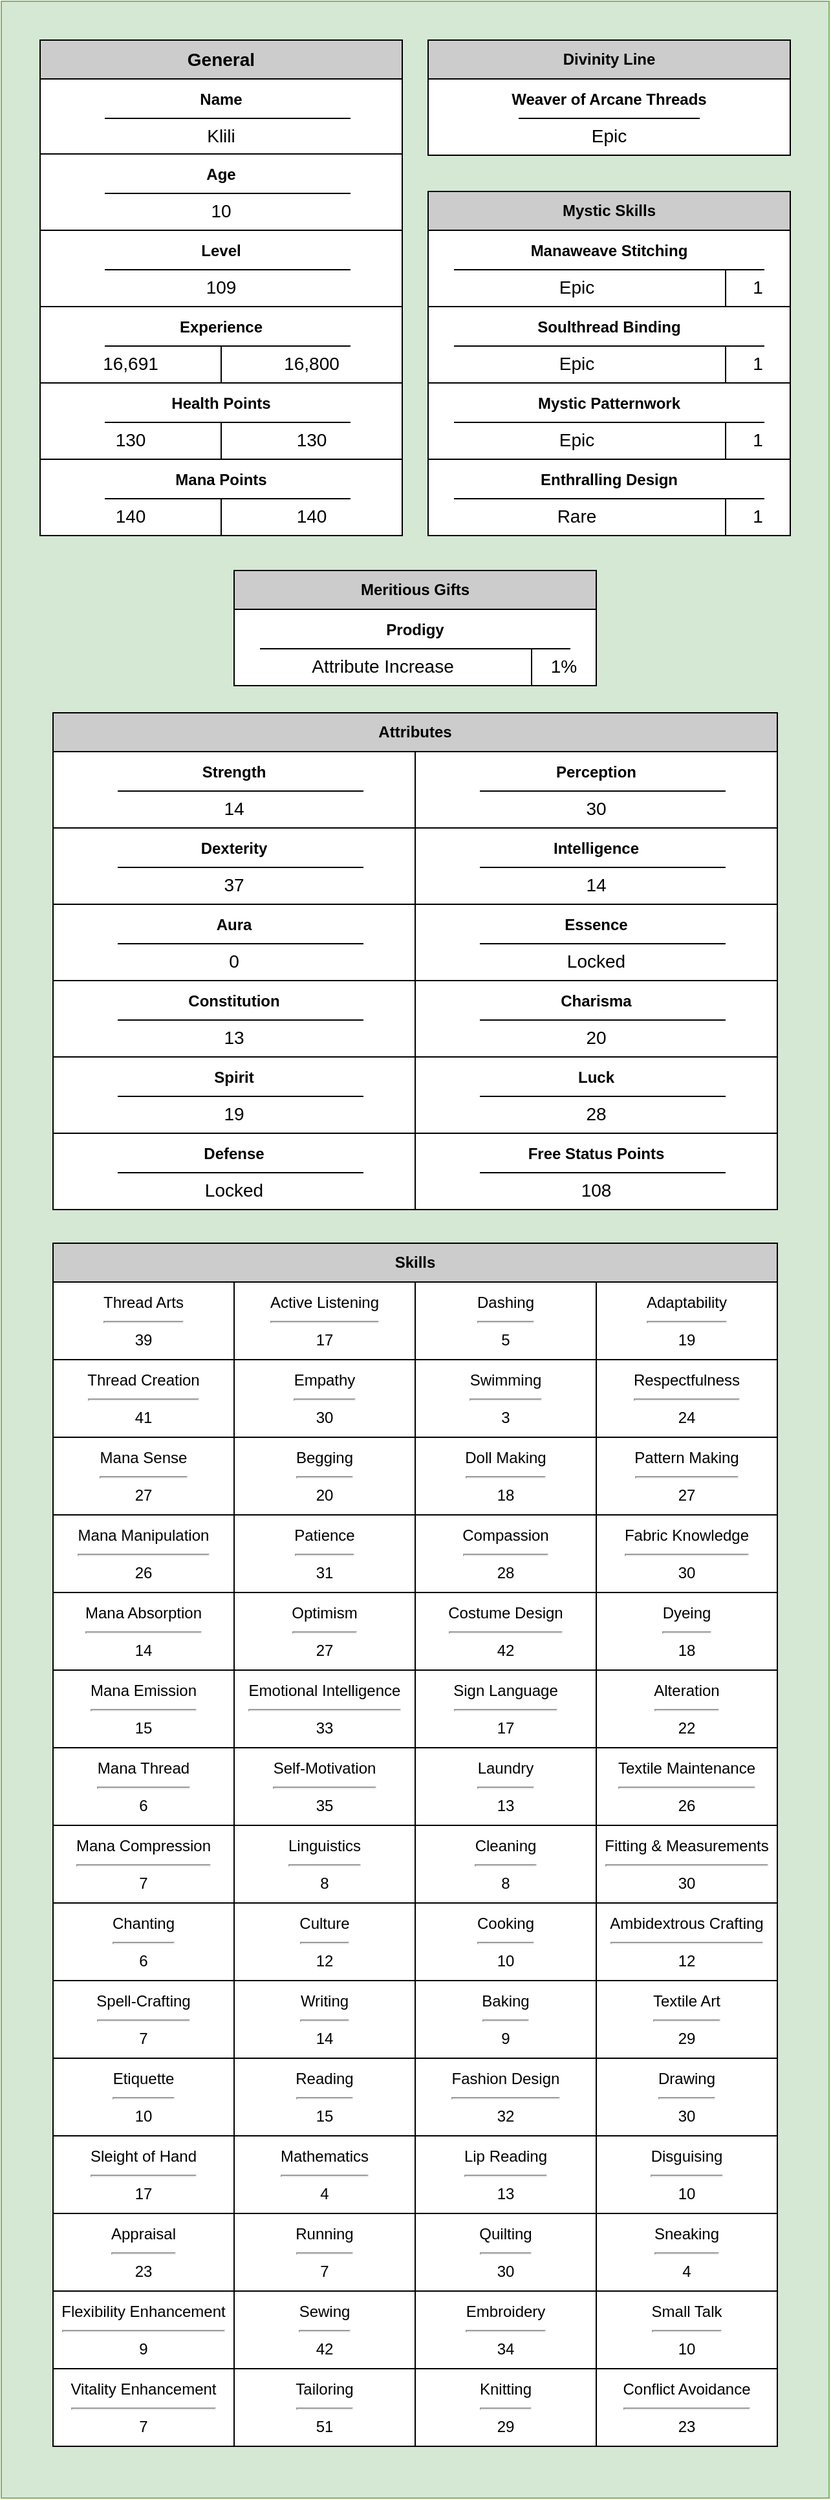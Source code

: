 <mxfile>
    <diagram id="6WhSwjAK-MglH_esXtho" name="Page-1">
        <mxGraphModel dx="808" dy="614" grid="1" gridSize="10" guides="1" tooltips="1" connect="1" arrows="1" fold="1" page="1" pageScale="1" pageWidth="850" pageHeight="1100" math="0" shadow="0">
            <root>
                <mxCell id="0"/>
                <mxCell id="1" parent="0"/>
                <mxCell id="2" value="" style="rounded=0;whiteSpace=wrap;html=1;fillColor=#FFFFFF;strokeColor=#82b366;" parent="1" vertex="1">
                    <mxGeometry x="40" y="40" width="640" height="1930" as="geometry"/>
                </mxCell>
                <mxCell id="3" value="" style="rounded=0;whiteSpace=wrap;html=1;fillColor=#d5e8d4;strokeColor=#82b366;" parent="1" vertex="1">
                    <mxGeometry x="40" y="40" width="640" height="1930" as="geometry"/>
                </mxCell>
                <mxCell id="4" value="&lt;b&gt;&lt;font style=&quot;font-size: 14px;&quot; color=&quot;#000000&quot;&gt;General&lt;/font&gt;&lt;/b&gt;" style="rounded=1;whiteSpace=wrap;html=1;fillColor=#CCCCCC;strokeColor=#000000;arcSize=0;" parent="1" vertex="1">
                    <mxGeometry x="70" y="70" width="280" height="30" as="geometry"/>
                </mxCell>
                <mxCell id="5" value="&lt;b&gt;Attributes&lt;/b&gt;" style="rounded=1;whiteSpace=wrap;html=1;fillColor=#CCCCCC;strokeColor=#000000;fontColor=#000000;arcSize=0;" parent="1" vertex="1">
                    <mxGeometry x="80" y="590" width="560" height="30" as="geometry"/>
                </mxCell>
                <mxCell id="6" value="&lt;b&gt;&lt;font color=&quot;#000000&quot;&gt;Divinity Line&lt;/font&gt;&lt;/b&gt;" style="rounded=1;whiteSpace=wrap;html=1;fillColor=#CCCCCC;strokeColor=#000000;arcSize=0;" parent="1" vertex="1">
                    <mxGeometry x="370" y="70" width="280" height="30" as="geometry"/>
                </mxCell>
                <mxCell id="7" value="&lt;font style=&quot;font-size: 14px;&quot; color=&quot;#000000&quot;&gt;Klili&lt;/font&gt;" style="shape=partialRectangle;whiteSpace=wrap;html=1;bottom=1;right=1;left=1;top=0;fillColor=#FFFFFF;routingCenterX=-0.5;shadow=0;comic=0;strokeColor=#000000;fontSize=17;" parent="1" vertex="1">
                    <mxGeometry x="70" y="129" width="280" height="30" as="geometry"/>
                </mxCell>
                <mxCell id="8" value="&lt;font size=&quot;1&quot; style=&quot;&quot; color=&quot;#000000&quot;&gt;&lt;b style=&quot;font-size: 12px;&quot;&gt;Name&lt;/b&gt;&lt;/font&gt;" style="shape=partialRectangle;whiteSpace=wrap;html=1;bottom=1;right=1;left=1;top=0;fillColor=#FFFFFF;routingCenterX=-0.5;shadow=0;comic=0;strokeColor=#000000;fontSize=17;direction=west;" parent="1" vertex="1">
                    <mxGeometry x="70" y="100" width="280" height="30" as="geometry"/>
                </mxCell>
                <mxCell id="9" value="" style="line;strokeWidth=1;html=1;shadow=0;comic=0;strokeColor=#000000;fontSize=17;fillColor=#FFFFFF;" parent="1" vertex="1">
                    <mxGeometry x="120" y="130" width="190" height="1" as="geometry"/>
                </mxCell>
                <mxCell id="10" value="&lt;font color=&quot;#000000&quot;&gt;&lt;span style=&quot;font-size: 14px;&quot;&gt;Epic&lt;/span&gt;&lt;/font&gt;" style="shape=partialRectangle;whiteSpace=wrap;html=1;bottom=1;right=1;left=1;top=0;fillColor=#FFFFFF;routingCenterX=-0.5;shadow=0;comic=0;strokeColor=#000000;fontSize=17;" parent="1" vertex="1">
                    <mxGeometry x="370" y="129" width="280" height="30" as="geometry"/>
                </mxCell>
                <mxCell id="11" value="&lt;font size=&quot;1&quot; style=&quot;&quot; color=&quot;#000000&quot;&gt;&lt;b style=&quot;font-size: 12px;&quot;&gt;Weaver of Arcane Threads&lt;/b&gt;&lt;/font&gt;" style="shape=partialRectangle;whiteSpace=wrap;html=1;bottom=1;right=1;left=1;top=0;fillColor=#FFFFFF;routingCenterX=-0.5;shadow=0;comic=0;strokeColor=#000000;fontSize=17;direction=west;" parent="1" vertex="1">
                    <mxGeometry x="370" y="100" width="280" height="30" as="geometry"/>
                </mxCell>
                <mxCell id="12" value="" style="line;strokeWidth=1;html=1;shadow=0;comic=0;strokeColor=#000000;fontSize=17;fillColor=#FFFFFF;" parent="1" vertex="1">
                    <mxGeometry x="440" y="130" width="140" height="1" as="geometry"/>
                </mxCell>
                <mxCell id="13" value="&lt;font style=&quot;font-size: 14px;&quot; color=&quot;#000000&quot;&gt;109&lt;/font&gt;" style="shape=partialRectangle;whiteSpace=wrap;html=1;bottom=1;right=1;left=1;top=0;fillColor=#FFFFFF;routingCenterX=-0.5;shadow=0;comic=0;strokeColor=#000000;fontSize=17;" parent="1" vertex="1">
                    <mxGeometry x="70" y="246" width="280" height="30" as="geometry"/>
                </mxCell>
                <mxCell id="14" value="&lt;font size=&quot;1&quot; style=&quot;&quot; color=&quot;#000000&quot;&gt;&lt;b style=&quot;font-size: 12px;&quot;&gt;Level&lt;/b&gt;&lt;/font&gt;" style="shape=partialRectangle;whiteSpace=wrap;html=1;bottom=1;right=1;left=1;top=0;fillColor=#FFFFFF;routingCenterX=-0.5;shadow=0;comic=0;strokeColor=#000000;fontSize=17;direction=west;" parent="1" vertex="1">
                    <mxGeometry x="70" y="217" width="280" height="30" as="geometry"/>
                </mxCell>
                <mxCell id="15" value="" style="line;strokeWidth=1;html=1;shadow=0;comic=0;strokeColor=#000000;fontSize=17;fillColor=#FFFFFF;" parent="1" vertex="1">
                    <mxGeometry x="120" y="247" width="190" height="1" as="geometry"/>
                </mxCell>
                <mxCell id="16" value="16,800" style="shape=partialRectangle;whiteSpace=wrap;html=1;bottom=1;right=1;left=1;top=0;fillColor=#FFFFFF;routingCenterX=-0.5;shadow=0;comic=0;strokeColor=#000000;strokeWidth=1;fontSize=14;fontColor=#000000;" parent="1" vertex="1">
                    <mxGeometry x="210" y="305" width="140" height="30" as="geometry"/>
                </mxCell>
                <mxCell id="17" value="16,691" style="shape=partialRectangle;whiteSpace=wrap;html=1;bottom=1;right=1;left=1;top=0;fillColor=#FFFFFF;routingCenterX=-0.5;shadow=0;comic=0;strokeColor=#000000;strokeWidth=1;fontSize=14;fontColor=#000000;" parent="1" vertex="1">
                    <mxGeometry x="70" y="305" width="140" height="30" as="geometry"/>
                </mxCell>
                <mxCell id="18" value="" style="line;strokeWidth=1;html=1;shadow=0;comic=0;strokeColor=#000000;fontSize=17;fillColor=#FFFFFF;" parent="1" vertex="1">
                    <mxGeometry x="120" y="306" width="190" height="1" as="geometry"/>
                </mxCell>
                <mxCell id="19" value="&lt;font size=&quot;1&quot; style=&quot;&quot; color=&quot;#000000&quot;&gt;&lt;b style=&quot;font-size: 12px;&quot;&gt;Experience&lt;/b&gt;&lt;/font&gt;" style="shape=partialRectangle;whiteSpace=wrap;html=1;bottom=1;right=1;left=1;top=0;fillColor=#FFFFFF;routingCenterX=-0.5;shadow=0;comic=0;strokeColor=#000000;fontSize=17;direction=west;" parent="1" vertex="1">
                    <mxGeometry x="70" y="276" width="280" height="30" as="geometry"/>
                </mxCell>
                <mxCell id="20" value="130" style="shape=partialRectangle;whiteSpace=wrap;html=1;bottom=1;right=1;left=1;top=0;fillColor=#FFFFFF;routingCenterX=-0.5;shadow=0;comic=0;strokeColor=#000000;strokeWidth=1;fontSize=14;fontColor=#000000;" parent="1" vertex="1">
                    <mxGeometry x="210" y="364" width="140" height="30" as="geometry"/>
                </mxCell>
                <mxCell id="21" value="130" style="shape=partialRectangle;whiteSpace=wrap;html=1;bottom=1;right=1;left=1;top=0;fillColor=#FFFFFF;routingCenterX=-0.5;shadow=0;comic=0;strokeColor=#000000;strokeWidth=1;fontSize=14;fontColor=#000000;" parent="1" vertex="1">
                    <mxGeometry x="70" y="364" width="140" height="30" as="geometry"/>
                </mxCell>
                <mxCell id="22" value="" style="line;strokeWidth=1;html=1;shadow=0;comic=0;strokeColor=#000000;fontSize=17;fillColor=#FFFFFF;" parent="1" vertex="1">
                    <mxGeometry x="120" y="365" width="190" height="1" as="geometry"/>
                </mxCell>
                <mxCell id="23" value="&lt;font size=&quot;1&quot; style=&quot;&quot; color=&quot;#000000&quot;&gt;&lt;b style=&quot;font-size: 12px;&quot;&gt;Health Points&lt;/b&gt;&lt;/font&gt;" style="shape=partialRectangle;whiteSpace=wrap;html=1;bottom=1;right=1;left=1;top=0;fillColor=#FFFFFF;routingCenterX=-0.5;shadow=0;comic=0;strokeColor=#000000;fontSize=17;direction=west;" parent="1" vertex="1">
                    <mxGeometry x="70" y="335" width="280" height="30" as="geometry"/>
                </mxCell>
                <mxCell id="24" value="140" style="shape=partialRectangle;whiteSpace=wrap;html=1;bottom=1;right=1;left=1;top=0;fillColor=#FFFFFF;routingCenterX=-0.5;shadow=0;comic=0;strokeColor=#000000;strokeWidth=1;fontSize=14;fontColor=#000000;" parent="1" vertex="1">
                    <mxGeometry x="210" y="423" width="140" height="30" as="geometry"/>
                </mxCell>
                <mxCell id="25" value="140" style="shape=partialRectangle;whiteSpace=wrap;html=1;bottom=1;right=1;left=1;top=0;fillColor=#FFFFFF;routingCenterX=-0.5;shadow=0;comic=0;strokeColor=#000000;strokeWidth=1;fontSize=14;fontColor=#000000;" parent="1" vertex="1">
                    <mxGeometry x="70" y="423" width="140" height="30" as="geometry"/>
                </mxCell>
                <mxCell id="26" value="" style="line;strokeWidth=1;html=1;shadow=0;comic=0;strokeColor=#000000;fontSize=17;fillColor=#FFFFFF;" parent="1" vertex="1">
                    <mxGeometry x="120" y="424" width="190" height="1" as="geometry"/>
                </mxCell>
                <mxCell id="27" value="&lt;font size=&quot;1&quot; style=&quot;&quot; color=&quot;#000000&quot;&gt;&lt;b style=&quot;font-size: 12px;&quot;&gt;Mana Points&lt;/b&gt;&lt;/font&gt;" style="shape=partialRectangle;whiteSpace=wrap;html=1;bottom=1;right=1;left=1;top=0;fillColor=#FFFFFF;routingCenterX=-0.5;shadow=0;comic=0;strokeColor=#000000;fontSize=17;direction=west;" parent="1" vertex="1">
                    <mxGeometry x="70" y="394" width="280" height="30" as="geometry"/>
                </mxCell>
                <mxCell id="28" value="1" style="shape=partialRectangle;whiteSpace=wrap;html=1;bottom=1;right=1;left=1;top=0;fillColor=#FFFFFF;routingCenterX=-0.5;shadow=0;comic=0;strokeColor=#000000;strokeWidth=1;fontSize=14;fontColor=#000000;" parent="1" vertex="1">
                    <mxGeometry x="600" y="246" width="50" height="30" as="geometry"/>
                </mxCell>
                <mxCell id="29" value="Epic" style="shape=partialRectangle;whiteSpace=wrap;html=1;bottom=1;right=1;left=1;top=0;fillColor=#FFFFFF;routingCenterX=-0.5;shadow=0;comic=0;strokeColor=#000000;strokeWidth=1;fontSize=14;fontColor=#000000;" parent="1" vertex="1">
                    <mxGeometry x="370" y="246" width="230" height="30" as="geometry"/>
                </mxCell>
                <mxCell id="30" value="&lt;font size=&quot;1&quot; style=&quot;&quot; color=&quot;#000000&quot;&gt;&lt;b style=&quot;font-size: 12px;&quot;&gt;Manaweave Stitching&lt;/b&gt;&lt;/font&gt;" style="shape=partialRectangle;whiteSpace=wrap;html=1;bottom=1;right=1;left=1;top=0;fillColor=#FFFFFF;routingCenterX=-0.5;shadow=0;comic=0;strokeColor=#000000;fontSize=17;direction=west;" parent="1" vertex="1">
                    <mxGeometry x="370" y="217" width="280" height="30" as="geometry"/>
                </mxCell>
                <mxCell id="31" value="" style="line;strokeWidth=1;html=1;shadow=0;comic=0;strokeColor=#000000;fontSize=17;fillColor=#FFFFFF;" parent="1" vertex="1">
                    <mxGeometry x="390" y="247" width="240" height="1" as="geometry"/>
                </mxCell>
                <mxCell id="32" value="1" style="shape=partialRectangle;whiteSpace=wrap;html=1;bottom=1;right=1;left=1;top=0;fillColor=#FFFFFF;routingCenterX=-0.5;shadow=0;comic=0;strokeColor=#000000;strokeWidth=1;fontSize=14;fontColor=#000000;" parent="1" vertex="1">
                    <mxGeometry x="600" y="305" width="50" height="30" as="geometry"/>
                </mxCell>
                <mxCell id="33" value="Epic" style="shape=partialRectangle;whiteSpace=wrap;html=1;bottom=1;right=1;left=1;top=0;fillColor=#FFFFFF;routingCenterX=-0.5;shadow=0;comic=0;strokeColor=#000000;strokeWidth=1;fontSize=14;fontColor=#000000;" parent="1" vertex="1">
                    <mxGeometry x="370" y="305" width="230" height="30" as="geometry"/>
                </mxCell>
                <mxCell id="34" value="&lt;font size=&quot;1&quot; style=&quot;&quot; color=&quot;#000000&quot;&gt;&lt;b style=&quot;font-size: 12px;&quot;&gt;Soulthread Binding&lt;/b&gt;&lt;/font&gt;" style="shape=partialRectangle;whiteSpace=wrap;html=1;bottom=1;right=1;left=1;top=0;fillColor=#FFFFFF;routingCenterX=-0.5;shadow=0;comic=0;strokeColor=#000000;fontSize=17;direction=west;" parent="1" vertex="1">
                    <mxGeometry x="370" y="276" width="280" height="30" as="geometry"/>
                </mxCell>
                <mxCell id="35" value="" style="line;strokeWidth=1;html=1;shadow=0;comic=0;strokeColor=#000000;fontSize=17;fillColor=#FFFFFF;" parent="1" vertex="1">
                    <mxGeometry x="390" y="306" width="240" height="1" as="geometry"/>
                </mxCell>
                <mxCell id="36" value="1" style="shape=partialRectangle;whiteSpace=wrap;html=1;bottom=1;right=1;left=1;top=0;fillColor=#FFFFFF;routingCenterX=-0.5;shadow=0;comic=0;strokeColor=#000000;strokeWidth=1;fontSize=14;fontColor=#000000;" parent="1" vertex="1">
                    <mxGeometry x="600" y="364" width="50" height="30" as="geometry"/>
                </mxCell>
                <mxCell id="37" value="Epic" style="shape=partialRectangle;whiteSpace=wrap;html=1;bottom=1;right=1;left=1;top=0;fillColor=#FFFFFF;routingCenterX=-0.5;shadow=0;comic=0;strokeColor=#000000;strokeWidth=1;fontSize=14;fontColor=#000000;" parent="1" vertex="1">
                    <mxGeometry x="370" y="364" width="230" height="30" as="geometry"/>
                </mxCell>
                <mxCell id="38" value="&lt;font size=&quot;1&quot; style=&quot;&quot; color=&quot;#000000&quot;&gt;&lt;b style=&quot;font-size: 12px;&quot;&gt;Mystic Patternwork&lt;/b&gt;&lt;/font&gt;" style="shape=partialRectangle;whiteSpace=wrap;html=1;bottom=1;right=1;left=1;top=0;fillColor=#FFFFFF;routingCenterX=-0.5;shadow=0;comic=0;strokeColor=#000000;fontSize=17;direction=west;" parent="1" vertex="1">
                    <mxGeometry x="370" y="335" width="280" height="30" as="geometry"/>
                </mxCell>
                <mxCell id="39" value="" style="line;strokeWidth=1;html=1;shadow=0;comic=0;strokeColor=#000000;fontSize=17;fillColor=#FFFFFF;" parent="1" vertex="1">
                    <mxGeometry x="390" y="365" width="240" height="1" as="geometry"/>
                </mxCell>
                <mxCell id="40" value="&lt;b&gt;&lt;font color=&quot;#000000&quot;&gt;Mystic Skills&lt;/font&gt;&lt;/b&gt;" style="rounded=1;whiteSpace=wrap;html=1;fillColor=#CCCCCC;strokeColor=#000000;arcSize=0;" parent="1" vertex="1">
                    <mxGeometry x="370" y="187" width="280" height="30" as="geometry"/>
                </mxCell>
                <mxCell id="41" value="&lt;font style=&quot;font-size: 14px;&quot; color=&quot;#000000&quot;&gt;14&lt;/font&gt;" style="shape=partialRectangle;whiteSpace=wrap;html=1;bottom=1;right=1;left=1;top=0;fillColor=#FFFFFF;routingCenterX=-0.5;shadow=0;comic=0;strokeColor=#000000;fontSize=17;" parent="1" vertex="1">
                    <mxGeometry x="80" y="649" width="280" height="30" as="geometry"/>
                </mxCell>
                <mxCell id="42" value="&lt;font size=&quot;1&quot; style=&quot;&quot; color=&quot;#000000&quot;&gt;&lt;b style=&quot;font-size: 12px;&quot;&gt;Strength&lt;/b&gt;&lt;/font&gt;" style="shape=partialRectangle;whiteSpace=wrap;html=1;bottom=1;right=1;left=1;top=0;fillColor=#FFFFFF;routingCenterX=-0.5;shadow=0;comic=0;strokeColor=#000000;fontSize=17;direction=west;" parent="1" vertex="1">
                    <mxGeometry x="80" y="620" width="280" height="30" as="geometry"/>
                </mxCell>
                <mxCell id="43" value="" style="line;strokeWidth=1;html=1;shadow=0;comic=0;strokeColor=#000000;fontSize=17;fillColor=#FFFFFF;" parent="1" vertex="1">
                    <mxGeometry x="130" y="650" width="190" height="1" as="geometry"/>
                </mxCell>
                <mxCell id="44" value="&lt;font color=&quot;#000000&quot;&gt;&lt;span style=&quot;font-size: 14px;&quot;&gt;37&lt;/span&gt;&lt;/font&gt;" style="shape=partialRectangle;whiteSpace=wrap;html=1;bottom=1;right=1;left=1;top=0;fillColor=#FFFFFF;routingCenterX=-0.5;shadow=0;comic=0;strokeColor=#000000;fontSize=17;" parent="1" vertex="1">
                    <mxGeometry x="80" y="708" width="280" height="30" as="geometry"/>
                </mxCell>
                <mxCell id="45" value="&lt;font size=&quot;1&quot; style=&quot;&quot; color=&quot;#000000&quot;&gt;&lt;b style=&quot;font-size: 12px;&quot;&gt;Dexterity&lt;/b&gt;&lt;/font&gt;" style="shape=partialRectangle;whiteSpace=wrap;html=1;bottom=1;right=1;left=1;top=0;fillColor=#FFFFFF;routingCenterX=-0.5;shadow=0;comic=0;strokeColor=#000000;fontSize=17;direction=west;" parent="1" vertex="1">
                    <mxGeometry x="80" y="679" width="280" height="30" as="geometry"/>
                </mxCell>
                <mxCell id="46" value="" style="line;strokeWidth=1;html=1;shadow=0;comic=0;strokeColor=#000000;fontSize=17;fillColor=#FFFFFF;" parent="1" vertex="1">
                    <mxGeometry x="130" y="709" width="190" height="1" as="geometry"/>
                </mxCell>
                <mxCell id="47" value="&lt;font style=&quot;font-size: 14px;&quot; color=&quot;#000000&quot;&gt;0&lt;/font&gt;" style="shape=partialRectangle;whiteSpace=wrap;html=1;bottom=1;right=1;left=1;top=0;fillColor=#FFFFFF;routingCenterX=-0.5;shadow=0;comic=0;strokeColor=#000000;fontSize=17;" parent="1" vertex="1">
                    <mxGeometry x="80" y="767" width="280" height="30" as="geometry"/>
                </mxCell>
                <mxCell id="48" value="&lt;font size=&quot;1&quot; style=&quot;&quot; color=&quot;#000000&quot;&gt;&lt;b style=&quot;font-size: 12px;&quot;&gt;Aura&lt;/b&gt;&lt;/font&gt;" style="shape=partialRectangle;whiteSpace=wrap;html=1;bottom=1;right=1;left=1;top=0;fillColor=#FFFFFF;routingCenterX=-0.5;shadow=0;comic=0;strokeColor=#000000;fontSize=17;direction=west;" parent="1" vertex="1">
                    <mxGeometry x="80" y="738" width="280" height="30" as="geometry"/>
                </mxCell>
                <mxCell id="49" value="" style="line;strokeWidth=1;html=1;shadow=0;comic=0;strokeColor=#000000;fontSize=17;fillColor=#FFFFFF;" parent="1" vertex="1">
                    <mxGeometry x="130" y="768" width="190" height="1" as="geometry"/>
                </mxCell>
                <mxCell id="50" value="&lt;font style=&quot;font-size: 14px;&quot; color=&quot;#000000&quot;&gt;30&lt;/font&gt;" style="shape=partialRectangle;whiteSpace=wrap;html=1;bottom=1;right=1;left=1;top=0;fillColor=#FFFFFF;routingCenterX=-0.5;shadow=0;comic=0;strokeColor=#000000;fontSize=17;" parent="1" vertex="1">
                    <mxGeometry x="360" y="649" width="280" height="30" as="geometry"/>
                </mxCell>
                <mxCell id="51" value="&lt;font size=&quot;1&quot; style=&quot;&quot; color=&quot;#000000&quot;&gt;&lt;b style=&quot;font-size: 12px;&quot;&gt;Perception&lt;/b&gt;&lt;/font&gt;" style="shape=partialRectangle;whiteSpace=wrap;html=1;bottom=1;right=1;left=1;top=0;fillColor=#FFFFFF;routingCenterX=-0.5;shadow=0;comic=0;strokeColor=#000000;fontSize=17;direction=west;gradientColor=none;gradientDirection=west;" parent="1" vertex="1">
                    <mxGeometry x="360" y="620" width="280" height="30" as="geometry"/>
                </mxCell>
                <mxCell id="52" value="" style="line;strokeWidth=1;html=1;shadow=0;comic=0;strokeColor=#000000;fontSize=17;fillColor=#FFFFFF;" parent="1" vertex="1">
                    <mxGeometry x="410" y="650" width="190" height="1" as="geometry"/>
                </mxCell>
                <mxCell id="53" value="&lt;font style=&quot;font-size: 14px;&quot; color=&quot;#000000&quot;&gt;14&lt;/font&gt;" style="shape=partialRectangle;whiteSpace=wrap;html=1;bottom=1;right=1;left=1;top=0;fillColor=#FFFFFF;routingCenterX=-0.5;shadow=0;comic=0;strokeColor=#000000;fontSize=17;" parent="1" vertex="1">
                    <mxGeometry x="360" y="708" width="280" height="30" as="geometry"/>
                </mxCell>
                <mxCell id="54" value="&lt;font size=&quot;1&quot; style=&quot;&quot; color=&quot;#000000&quot;&gt;&lt;b style=&quot;font-size: 12px;&quot;&gt;Intelligence&lt;/b&gt;&lt;/font&gt;" style="shape=partialRectangle;whiteSpace=wrap;html=1;bottom=1;right=1;left=1;top=0;fillColor=#FFFFFF;routingCenterX=-0.5;shadow=0;comic=0;strokeColor=#000000;fontSize=17;direction=west;" parent="1" vertex="1">
                    <mxGeometry x="360" y="679" width="280" height="30" as="geometry"/>
                </mxCell>
                <mxCell id="55" value="" style="line;strokeWidth=1;html=1;shadow=0;comic=0;strokeColor=#000000;fontSize=17;fillColor=#FFFFFF;" parent="1" vertex="1">
                    <mxGeometry x="410" y="709" width="190" height="1" as="geometry"/>
                </mxCell>
                <mxCell id="56" value="&lt;font style=&quot;font-size: 14px;&quot; color=&quot;#000000&quot;&gt;Locked&lt;/font&gt;" style="shape=partialRectangle;whiteSpace=wrap;html=1;bottom=1;right=1;left=1;top=0;fillColor=#FFFFFF;routingCenterX=-0.5;shadow=0;comic=0;strokeColor=#000000;fontSize=17;" parent="1" vertex="1">
                    <mxGeometry x="360" y="767" width="280" height="30" as="geometry"/>
                </mxCell>
                <mxCell id="57" value="&lt;font size=&quot;1&quot; style=&quot;&quot; color=&quot;#000000&quot;&gt;&lt;b style=&quot;font-size: 12px;&quot;&gt;Essence&lt;/b&gt;&lt;/font&gt;" style="shape=partialRectangle;whiteSpace=wrap;html=1;bottom=1;right=1;left=1;top=0;fillColor=#FFFFFF;routingCenterX=-0.5;shadow=0;comic=0;strokeColor=#000000;fontSize=17;direction=west;" parent="1" vertex="1">
                    <mxGeometry x="360" y="738" width="280" height="30" as="geometry"/>
                </mxCell>
                <mxCell id="58" value="" style="line;strokeWidth=1;html=1;shadow=0;comic=0;strokeColor=#000000;fontSize=17;fillColor=#FFFFFF;" parent="1" vertex="1">
                    <mxGeometry x="410" y="768" width="190" height="1" as="geometry"/>
                </mxCell>
                <mxCell id="59" value="&lt;font style=&quot;font-size: 14px;&quot; color=&quot;#000000&quot;&gt;13&lt;/font&gt;" style="shape=partialRectangle;whiteSpace=wrap;html=1;bottom=1;right=1;left=1;top=0;fillColor=#FFFFFF;routingCenterX=-0.5;shadow=0;comic=0;strokeColor=#000000;fontSize=17;" parent="1" vertex="1">
                    <mxGeometry x="80" y="826" width="280" height="30" as="geometry"/>
                </mxCell>
                <mxCell id="60" value="&lt;font size=&quot;1&quot; style=&quot;&quot; color=&quot;#000000&quot;&gt;&lt;b style=&quot;font-size: 12px;&quot;&gt;Constitution&lt;/b&gt;&lt;/font&gt;" style="shape=partialRectangle;whiteSpace=wrap;html=1;bottom=1;right=1;left=1;top=0;fillColor=#FFFFFF;routingCenterX=-0.5;shadow=0;comic=0;strokeColor=#000000;fontSize=17;direction=west;" parent="1" vertex="1">
                    <mxGeometry x="80" y="797" width="280" height="30" as="geometry"/>
                </mxCell>
                <mxCell id="61" value="" style="line;strokeWidth=1;html=1;shadow=0;comic=0;strokeColor=#000000;fontSize=17;fillColor=#FFFFFF;" parent="1" vertex="1">
                    <mxGeometry x="130" y="827" width="190" height="1" as="geometry"/>
                </mxCell>
                <mxCell id="62" value="&lt;font color=&quot;#000000&quot;&gt;&lt;span style=&quot;font-size: 14px;&quot;&gt;19&lt;/span&gt;&lt;/font&gt;" style="shape=partialRectangle;whiteSpace=wrap;html=1;bottom=1;right=1;left=1;top=0;fillColor=#FFFFFF;routingCenterX=-0.5;shadow=0;comic=0;strokeColor=#000000;fontSize=17;" parent="1" vertex="1">
                    <mxGeometry x="80" y="885" width="280" height="30" as="geometry"/>
                </mxCell>
                <mxCell id="63" value="&lt;font size=&quot;1&quot; style=&quot;&quot; color=&quot;#000000&quot;&gt;&lt;b style=&quot;font-size: 12px;&quot;&gt;Spirit&lt;/b&gt;&lt;/font&gt;" style="shape=partialRectangle;whiteSpace=wrap;html=1;bottom=1;right=1;left=1;top=0;fillColor=#FFFFFF;routingCenterX=-0.5;shadow=0;comic=0;strokeColor=#000000;fontSize=17;direction=west;" parent="1" vertex="1">
                    <mxGeometry x="80" y="856" width="280" height="30" as="geometry"/>
                </mxCell>
                <mxCell id="64" value="" style="line;strokeWidth=1;html=1;shadow=0;comic=0;strokeColor=#000000;fontSize=17;fillColor=#FFFFFF;" parent="1" vertex="1">
                    <mxGeometry x="130" y="886" width="190" height="1" as="geometry"/>
                </mxCell>
                <mxCell id="65" value="&lt;font style=&quot;font-size: 14px;&quot; color=&quot;#000000&quot;&gt;Locked&lt;/font&gt;" style="shape=partialRectangle;whiteSpace=wrap;html=1;bottom=1;right=1;left=1;top=0;fillColor=#FFFFFF;routingCenterX=-0.5;shadow=0;comic=0;strokeColor=#000000;fontSize=17;" parent="1" vertex="1">
                    <mxGeometry x="80" y="944" width="280" height="30" as="geometry"/>
                </mxCell>
                <mxCell id="66" value="&lt;font size=&quot;1&quot; style=&quot;&quot; color=&quot;#000000&quot;&gt;&lt;b style=&quot;font-size: 12px;&quot;&gt;Defense&lt;/b&gt;&lt;/font&gt;" style="shape=partialRectangle;whiteSpace=wrap;html=1;bottom=1;right=1;left=1;top=0;fillColor=#FFFFFF;routingCenterX=-0.5;shadow=0;comic=0;strokeColor=#000000;fontSize=17;direction=west;" parent="1" vertex="1">
                    <mxGeometry x="80" y="915" width="280" height="30" as="geometry"/>
                </mxCell>
                <mxCell id="67" value="" style="line;strokeWidth=1;html=1;shadow=0;comic=0;strokeColor=#000000;fontSize=17;fillColor=#FFFFFF;" parent="1" vertex="1">
                    <mxGeometry x="130" y="945" width="190" height="1" as="geometry"/>
                </mxCell>
                <mxCell id="68" value="&lt;font style=&quot;font-size: 14px;&quot; color=&quot;#000000&quot;&gt;20&lt;/font&gt;" style="shape=partialRectangle;whiteSpace=wrap;html=1;bottom=1;right=1;left=1;top=0;fillColor=#FFFFFF;routingCenterX=-0.5;shadow=0;comic=0;strokeColor=#000000;fontSize=17;" parent="1" vertex="1">
                    <mxGeometry x="360" y="826" width="280" height="30" as="geometry"/>
                </mxCell>
                <mxCell id="69" value="&lt;font size=&quot;1&quot; style=&quot;&quot; color=&quot;#000000&quot;&gt;&lt;b style=&quot;font-size: 12px;&quot;&gt;Charisma&lt;/b&gt;&lt;/font&gt;" style="shape=partialRectangle;whiteSpace=wrap;html=1;bottom=1;right=1;left=1;top=0;fillColor=#FFFFFF;routingCenterX=-0.5;shadow=0;comic=0;strokeColor=#000000;fontSize=17;direction=west;" parent="1" vertex="1">
                    <mxGeometry x="360" y="797" width="280" height="30" as="geometry"/>
                </mxCell>
                <mxCell id="70" value="" style="line;strokeWidth=1;html=1;shadow=0;comic=0;strokeColor=#000000;fontSize=17;fillColor=#FFFFFF;" parent="1" vertex="1">
                    <mxGeometry x="410" y="827" width="190" height="1" as="geometry"/>
                </mxCell>
                <mxCell id="71" value="&lt;font style=&quot;font-size: 14px;&quot; color=&quot;#000000&quot;&gt;28&lt;/font&gt;" style="shape=partialRectangle;whiteSpace=wrap;html=1;bottom=1;right=1;left=1;top=0;fillColor=#FFFFFF;routingCenterX=-0.5;shadow=0;comic=0;strokeColor=#000000;fontSize=17;" parent="1" vertex="1">
                    <mxGeometry x="360" y="885" width="280" height="30" as="geometry"/>
                </mxCell>
                <mxCell id="72" value="&lt;font size=&quot;1&quot; style=&quot;&quot; color=&quot;#000000&quot;&gt;&lt;b style=&quot;font-size: 12px;&quot;&gt;Luck&lt;/b&gt;&lt;/font&gt;" style="shape=partialRectangle;whiteSpace=wrap;html=1;bottom=1;right=1;left=1;top=0;fillColor=#FFFFFF;routingCenterX=-0.5;shadow=0;comic=0;strokeColor=#000000;fontSize=17;direction=west;" parent="1" vertex="1">
                    <mxGeometry x="360" y="856" width="280" height="30" as="geometry"/>
                </mxCell>
                <mxCell id="73" value="" style="line;strokeWidth=1;html=1;shadow=0;comic=0;strokeColor=#000000;fontSize=17;fillColor=#FFFFFF;" parent="1" vertex="1">
                    <mxGeometry x="410" y="886" width="190" height="1" as="geometry"/>
                </mxCell>
                <mxCell id="74" value="&lt;font style=&quot;font-size: 14px;&quot; color=&quot;#000000&quot;&gt;108&lt;/font&gt;" style="shape=partialRectangle;whiteSpace=wrap;html=1;bottom=1;right=1;left=1;top=0;fillColor=#FFFFFF;routingCenterX=-0.5;shadow=0;comic=0;strokeColor=#000000;fontSize=17;" parent="1" vertex="1">
                    <mxGeometry x="360" y="944" width="280" height="30" as="geometry"/>
                </mxCell>
                <mxCell id="75" value="&lt;font size=&quot;1&quot; style=&quot;&quot; color=&quot;#000000&quot;&gt;&lt;b style=&quot;font-size: 12px;&quot;&gt;Free Status Points&lt;/b&gt;&lt;/font&gt;" style="shape=partialRectangle;whiteSpace=wrap;html=1;bottom=1;right=1;left=1;top=0;fillColor=#FFFFFF;routingCenterX=-0.5;shadow=0;comic=0;strokeColor=#000000;fontSize=17;direction=west;" parent="1" vertex="1">
                    <mxGeometry x="360" y="915" width="280" height="30" as="geometry"/>
                </mxCell>
                <mxCell id="76" value="" style="line;strokeWidth=1;html=1;shadow=0;comic=0;strokeColor=#000000;fontSize=17;fillColor=#FFFFFF;" parent="1" vertex="1">
                    <mxGeometry x="410" y="945" width="190" height="1" as="geometry"/>
                </mxCell>
                <mxCell id="77" value="&lt;b&gt;Skills&lt;/b&gt;" style="rounded=1;whiteSpace=wrap;html=1;fillColor=#CCCCCC;strokeColor=#000000;fontColor=#000000;arcSize=0;" parent="1" vertex="1">
                    <mxGeometry x="80" y="1000" width="560" height="30" as="geometry"/>
                </mxCell>
                <mxCell id="165" value="&lt;font style=&quot;font-size: 14px;&quot; color=&quot;#000000&quot;&gt;10&lt;/font&gt;" style="shape=partialRectangle;whiteSpace=wrap;html=1;bottom=1;right=1;left=1;top=0;fillColor=#FFFFFF;routingCenterX=-0.5;shadow=0;comic=0;strokeColor=#000000;fontSize=17;" parent="1" vertex="1">
                    <mxGeometry x="70" y="187" width="280" height="30" as="geometry"/>
                </mxCell>
                <mxCell id="166" value="&lt;font size=&quot;1&quot; style=&quot;&quot; color=&quot;#000000&quot;&gt;&lt;b style=&quot;font-size: 12px;&quot;&gt;Age&lt;/b&gt;&lt;/font&gt;" style="shape=partialRectangle;whiteSpace=wrap;html=1;bottom=1;right=1;left=1;top=0;fillColor=#FFFFFF;routingCenterX=-0.5;shadow=0;comic=0;strokeColor=#000000;fontSize=17;direction=west;" parent="1" vertex="1">
                    <mxGeometry x="70" y="158" width="280" height="30" as="geometry"/>
                </mxCell>
                <mxCell id="167" value="" style="line;strokeWidth=1;html=1;shadow=0;comic=0;strokeColor=#000000;fontSize=17;fillColor=#FFFFFF;" parent="1" vertex="1">
                    <mxGeometry x="120" y="188" width="190" height="1" as="geometry"/>
                </mxCell>
                <mxCell id="168" value="1%" style="shape=partialRectangle;whiteSpace=wrap;html=1;bottom=1;right=1;left=1;top=0;fillColor=#FFFFFF;routingCenterX=-0.5;shadow=0;comic=0;strokeColor=#000000;strokeWidth=1;fontSize=14;fontColor=#000000;" parent="1" vertex="1">
                    <mxGeometry x="450" y="539" width="50" height="30" as="geometry"/>
                </mxCell>
                <mxCell id="169" value="Attribute Increase" style="shape=partialRectangle;whiteSpace=wrap;html=1;bottom=1;right=1;left=1;top=0;fillColor=#FFFFFF;routingCenterX=-0.5;shadow=0;comic=0;strokeColor=#000000;strokeWidth=1;fontSize=14;fontColor=#000000;" parent="1" vertex="1">
                    <mxGeometry x="220" y="539" width="230" height="30" as="geometry"/>
                </mxCell>
                <mxCell id="170" value="&lt;font size=&quot;1&quot; style=&quot;&quot; color=&quot;#000000&quot;&gt;&lt;b style=&quot;font-size: 12px;&quot;&gt;Prodigy&lt;/b&gt;&lt;/font&gt;" style="shape=partialRectangle;whiteSpace=wrap;html=1;bottom=1;right=1;left=1;top=0;fillColor=#FFFFFF;routingCenterX=-0.5;shadow=0;comic=0;strokeColor=#000000;fontSize=17;direction=west;" parent="1" vertex="1">
                    <mxGeometry x="220" y="510" width="280" height="30" as="geometry"/>
                </mxCell>
                <mxCell id="171" value="" style="line;strokeWidth=1;html=1;shadow=0;comic=0;strokeColor=#000000;fontSize=17;fillColor=#FFFFFF;" parent="1" vertex="1">
                    <mxGeometry x="240" y="540" width="240" height="1" as="geometry"/>
                </mxCell>
                <mxCell id="172" value="&lt;b&gt;Meritious Gifts&lt;/b&gt;" style="rounded=1;whiteSpace=wrap;html=1;fillColor=#CCCCCC;strokeColor=#000000;fontColor=#000000;arcSize=0;" parent="1" vertex="1">
                    <mxGeometry x="220" y="480" width="280" height="30" as="geometry"/>
                </mxCell>
                <mxCell id="173" value="1" style="shape=partialRectangle;whiteSpace=wrap;html=1;bottom=1;right=1;left=1;top=0;fillColor=#FFFFFF;routingCenterX=-0.5;shadow=0;comic=0;strokeColor=#000000;strokeWidth=1;fontSize=14;fontColor=#000000;" parent="1" vertex="1">
                    <mxGeometry x="600" y="423" width="50" height="30" as="geometry"/>
                </mxCell>
                <mxCell id="174" value="Rare" style="shape=partialRectangle;whiteSpace=wrap;html=1;bottom=1;right=1;left=1;top=0;fillColor=#FFFFFF;routingCenterX=-0.5;shadow=0;comic=0;strokeColor=#000000;strokeWidth=1;fontSize=14;fontColor=#000000;" parent="1" vertex="1">
                    <mxGeometry x="370" y="423" width="230" height="30" as="geometry"/>
                </mxCell>
                <mxCell id="175" value="&lt;font size=&quot;1&quot; style=&quot;&quot; color=&quot;#000000&quot;&gt;&lt;b style=&quot;font-size: 12px;&quot;&gt;Enthralling Design&lt;/b&gt;&lt;/font&gt;" style="shape=partialRectangle;whiteSpace=wrap;html=1;bottom=1;right=1;left=1;top=0;fillColor=#FFFFFF;routingCenterX=-0.5;shadow=0;comic=0;strokeColor=#000000;fontSize=17;direction=west;" parent="1" vertex="1">
                    <mxGeometry x="370" y="394" width="280" height="30" as="geometry"/>
                </mxCell>
                <mxCell id="176" value="" style="line;strokeWidth=1;html=1;shadow=0;comic=0;strokeColor=#000000;fontSize=17;fillColor=#FFFFFF;" parent="1" vertex="1">
                    <mxGeometry x="390" y="424" width="240" height="1" as="geometry"/>
                </mxCell>
                <UserObject label="%Skill%&lt;hr&gt;%Level%" Skill="Thread Arts" Level="39" Experience="780" placeholders="1" id="177">
                    <mxCell style="shape=partialRectangle;whiteSpace=wrap;html=1;shadow=0;comic=0;pointerEvents=1;strokeColor=#000000;strokeWidth=1;fontFamily=Helvetica;fontSize=12;fillColor=#FFFFFF;fontColor=#000000;" parent="1" vertex="1">
                        <mxGeometry x="80" y="1030" width="140" height="60" as="geometry"/>
                    </mxCell>
                </UserObject>
                <UserObject label="%Skill%&lt;hr&gt;%Level%" Skill="Thread Creation" Level="41" Experience="861" placeholders="1" id="178">
                    <mxCell style="shape=partialRectangle;whiteSpace=wrap;html=1;shadow=0;comic=0;pointerEvents=1;strokeColor=#000000;strokeWidth=1;fontFamily=Helvetica;fontSize=12;fillColor=#FFFFFF;fontColor=#000000;" parent="1" vertex="1">
                        <mxGeometry x="80" y="1090" width="140" height="60" as="geometry"/>
                    </mxCell>
                </UserObject>
                <UserObject label="%Skill%&lt;hr&gt;%Level%" Skill="Mana Sense" Level="27" Experience="378" placeholders="1" id="179">
                    <mxCell style="shape=partialRectangle;whiteSpace=wrap;html=1;shadow=0;comic=0;pointerEvents=1;strokeColor=#000000;strokeWidth=1;fontFamily=Helvetica;fontSize=12;fillColor=#FFFFFF;fontColor=#000000;" parent="1" vertex="1">
                        <mxGeometry x="80" y="1150" width="140" height="60" as="geometry"/>
                    </mxCell>
                </UserObject>
                <UserObject label="%Skill%&lt;hr&gt;%Level%" Skill="Mana Manipulation" Level="26" Experience="351" placeholders="1" id="180">
                    <mxCell style="shape=partialRectangle;whiteSpace=wrap;html=1;shadow=0;comic=0;pointerEvents=1;strokeColor=#000000;strokeWidth=1;fontFamily=Helvetica;fontSize=12;fillColor=#FFFFFF;fontColor=#000000;" parent="1" vertex="1">
                        <mxGeometry x="80" y="1210" width="140" height="60" as="geometry"/>
                    </mxCell>
                </UserObject>
                <UserObject label="%Skill%&lt;hr&gt;%Level%" Skill="Mana Absorption" Level="14" Experience="105" placeholders="1" id="181">
                    <mxCell style="shape=partialRectangle;whiteSpace=wrap;html=1;shadow=0;comic=0;pointerEvents=1;strokeColor=#000000;strokeWidth=1;fontFamily=Helvetica;fontSize=12;fillColor=#FFFFFF;fontColor=#000000;" parent="1" vertex="1">
                        <mxGeometry x="80" y="1270" width="140" height="60" as="geometry"/>
                    </mxCell>
                </UserObject>
                <UserObject label="%Skill%&lt;hr&gt;%Level%" Skill="Mana Emission" Level="15" Experience="120" placeholders="1" id="182">
                    <mxCell style="shape=partialRectangle;whiteSpace=wrap;html=1;shadow=0;comic=0;pointerEvents=1;strokeColor=#000000;strokeWidth=1;fontFamily=Helvetica;fontSize=12;fillColor=#FFFFFF;fontColor=#000000;" parent="1" vertex="1">
                        <mxGeometry x="80" y="1330" width="140" height="60" as="geometry"/>
                    </mxCell>
                </UserObject>
                <UserObject label="%Skill%&lt;hr&gt;%Level%" Skill="Mana Thread" Level="6" Experience="21" placeholders="1" id="183">
                    <mxCell style="shape=partialRectangle;whiteSpace=wrap;html=1;shadow=0;comic=0;pointerEvents=1;strokeColor=#000000;strokeWidth=1;fontFamily=Helvetica;fontSize=12;fillColor=#FFFFFF;fontColor=#000000;" parent="1" vertex="1">
                        <mxGeometry x="80" y="1390" width="140" height="60" as="geometry"/>
                    </mxCell>
                </UserObject>
                <UserObject label="%Skill%&lt;hr&gt;%Level%" Skill="Mana Compression" Level="7" Experience="28" placeholders="1" id="184">
                    <mxCell style="shape=partialRectangle;whiteSpace=wrap;html=1;shadow=0;comic=0;pointerEvents=1;strokeColor=#000000;strokeWidth=1;fontFamily=Helvetica;fontSize=12;fillColor=#FFFFFF;fontColor=#000000;" parent="1" vertex="1">
                        <mxGeometry x="80" y="1450" width="140" height="60" as="geometry"/>
                    </mxCell>
                </UserObject>
                <UserObject label="%Skill%&lt;hr&gt;%Level%" Skill="Chanting" Level="6" Experience="21" placeholders="1" id="185">
                    <mxCell style="shape=partialRectangle;whiteSpace=wrap;html=1;shadow=0;comic=0;pointerEvents=1;strokeColor=#000000;strokeWidth=1;fontFamily=Helvetica;fontSize=12;fillColor=#FFFFFF;fontColor=#000000;" parent="1" vertex="1">
                        <mxGeometry x="80" y="1510" width="140" height="60" as="geometry"/>
                    </mxCell>
                </UserObject>
                <UserObject label="%Skill%&lt;hr&gt;%Level%" Skill="Spell-Crafting" Level="7" Experience="28" placeholders="1" id="186">
                    <mxCell style="shape=partialRectangle;whiteSpace=wrap;html=1;shadow=0;comic=0;pointerEvents=1;strokeColor=#000000;strokeWidth=1;fontFamily=Helvetica;fontSize=12;fillColor=#FFFFFF;fontColor=#000000;" parent="1" vertex="1">
                        <mxGeometry x="80" y="1570" width="140" height="60" as="geometry"/>
                    </mxCell>
                </UserObject>
                <UserObject label="%Skill%&lt;hr&gt;%Level%" Skill="Etiquette" Level="10" Experience="55" placeholders="1" id="187">
                    <mxCell style="shape=partialRectangle;whiteSpace=wrap;html=1;shadow=0;comic=0;pointerEvents=1;strokeColor=#000000;strokeWidth=1;fontFamily=Helvetica;fontSize=12;fillColor=#FFFFFF;fontColor=#000000;" parent="1" vertex="1">
                        <mxGeometry x="80" y="1630" width="140" height="60" as="geometry"/>
                    </mxCell>
                </UserObject>
                <UserObject label="%Skill%&lt;hr&gt;%Level%" Skill="Sleight of Hand" Level="17" Experience="153" placeholders="1" id="188">
                    <mxCell style="shape=partialRectangle;whiteSpace=wrap;html=1;shadow=0;comic=0;pointerEvents=1;strokeColor=#000000;strokeWidth=1;fontFamily=Helvetica;fontSize=12;fillColor=#FFFFFF;fontColor=#000000;" parent="1" vertex="1">
                        <mxGeometry x="80" y="1690" width="140" height="60" as="geometry"/>
                    </mxCell>
                </UserObject>
                <UserObject label="%Skill%&lt;hr&gt;%Level%" Skill="Appraisal" Level="23" Experience="276" placeholders="1" id="189">
                    <mxCell style="shape=partialRectangle;whiteSpace=wrap;html=1;shadow=0;comic=0;pointerEvents=1;strokeColor=#000000;strokeWidth=1;fontFamily=Helvetica;fontSize=12;fillColor=#FFFFFF;fontColor=#000000;" parent="1" vertex="1">
                        <mxGeometry x="80" y="1750" width="140" height="60" as="geometry"/>
                    </mxCell>
                </UserObject>
                <UserObject label="%Skill%&lt;hr&gt;%Level%" Skill="Flexibility Enhancement" Level="9" Experience="45" placeholders="1" id="190">
                    <mxCell style="shape=partialRectangle;whiteSpace=wrap;html=1;shadow=0;comic=0;pointerEvents=1;strokeColor=#000000;strokeWidth=1;fontFamily=Helvetica;fontSize=12;fillColor=#FFFFFF;fontColor=#000000;" parent="1" vertex="1">
                        <mxGeometry x="80" y="1810" width="140" height="60" as="geometry"/>
                    </mxCell>
                </UserObject>
                <UserObject label="%Skill%&lt;hr&gt;%Level%" Skill="Vitality Enhancement" Level="7" Experience="28" placeholders="1" id="191">
                    <mxCell style="shape=partialRectangle;whiteSpace=wrap;html=1;shadow=0;comic=0;pointerEvents=1;strokeColor=#000000;strokeWidth=1;fontFamily=Helvetica;fontSize=12;fillColor=#FFFFFF;fontColor=#000000;" parent="1" vertex="1">
                        <mxGeometry x="80" y="1870" width="140" height="60" as="geometry"/>
                    </mxCell>
                </UserObject>
                <UserObject label="%Skill%&lt;hr&gt;%Level%" Skill="Textile Art" Level="29" Experience="435" placeholders="1" id="192">
                    <mxCell style="shape=partialRectangle;whiteSpace=wrap;html=1;shadow=0;comic=0;pointerEvents=1;strokeColor=#000000;strokeWidth=1;fontFamily=Helvetica;fontSize=12;fillColor=#FFFFFF;fontColor=#000000;" parent="1" vertex="1">
                        <mxGeometry x="500" y="1570" width="140" height="60" as="geometry"/>
                    </mxCell>
                </UserObject>
                <UserObject label="%Skill%&lt;hr&gt;%Level%" Skill="Drawing" Level="30" Experience="465" placeholders="1" id="193">
                    <mxCell style="shape=partialRectangle;whiteSpace=wrap;html=1;shadow=0;comic=0;pointerEvents=1;strokeColor=#000000;strokeWidth=1;fontFamily=Helvetica;fontSize=12;fillColor=#FFFFFF;fontColor=#000000;" parent="1" vertex="1">
                        <mxGeometry x="500" y="1630" width="140" height="60" as="geometry"/>
                    </mxCell>
                </UserObject>
                <UserObject label="%Skill%&lt;hr&gt;%Level%" Skill="Disguising" Level="10" Experience="55" placeholders="1" id="194">
                    <mxCell style="shape=partialRectangle;whiteSpace=wrap;html=1;shadow=0;comic=0;pointerEvents=1;strokeColor=#000000;strokeWidth=1;fontFamily=Helvetica;fontSize=12;fillColor=#FFFFFF;fontColor=#000000;" parent="1" vertex="1">
                        <mxGeometry x="500" y="1690" width="140" height="60" as="geometry"/>
                    </mxCell>
                </UserObject>
                <UserObject label="%Skill%&lt;hr&gt;%Level%" Skill="Sneaking" Level="4" Experience="10" placeholders="1" id="195">
                    <mxCell style="shape=partialRectangle;whiteSpace=wrap;html=1;shadow=0;comic=0;pointerEvents=1;strokeColor=#000000;strokeWidth=1;fontFamily=Helvetica;fontSize=12;fillColor=#FFFFFF;fontColor=#000000;" parent="1" vertex="1">
                        <mxGeometry x="500" y="1750" width="140" height="60" as="geometry"/>
                    </mxCell>
                </UserObject>
                <UserObject label="%Skill%&lt;hr&gt;%Level%" Skill="Small Talk" Level="10" Experience="55" placeholders="1" id="196">
                    <mxCell style="shape=partialRectangle;whiteSpace=wrap;html=1;shadow=0;comic=0;pointerEvents=1;strokeColor=#000000;strokeWidth=1;fontFamily=Helvetica;fontSize=12;fillColor=#FFFFFF;fontColor=#000000;" parent="1" vertex="1">
                        <mxGeometry x="500" y="1810" width="140" height="60" as="geometry"/>
                    </mxCell>
                </UserObject>
                <UserObject label="%Skill%&lt;hr&gt;%Level%" Skill="Conflict Avoidance" Level="23" Experience="276" placeholders="1" id="197">
                    <mxCell style="shape=partialRectangle;whiteSpace=wrap;html=1;shadow=0;comic=0;pointerEvents=1;strokeColor=#000000;strokeWidth=1;fontFamily=Helvetica;fontSize=12;fillColor=#FFFFFF;fontColor=#000000;" parent="1" vertex="1">
                        <mxGeometry x="500" y="1870" width="140" height="60" as="geometry"/>
                    </mxCell>
                </UserObject>
                <UserObject label="%Skill%&lt;hr&gt;%Level%" Skill="Active Listening" Level="17" Experience="153" placeholders="1" id="198">
                    <mxCell style="shape=partialRectangle;whiteSpace=wrap;html=1;shadow=0;comic=0;pointerEvents=1;strokeColor=#000000;strokeWidth=1;fontFamily=Helvetica;fontSize=12;fillColor=#FFFFFF;fontColor=#000000;" parent="1" vertex="1">
                        <mxGeometry x="220" y="1030" width="140" height="60" as="geometry"/>
                    </mxCell>
                </UserObject>
                <UserObject label="%Skill%&lt;hr&gt;%Level%" Skill="Empathy" Level="30" Experience="465" placeholders="1" id="199">
                    <mxCell style="shape=partialRectangle;whiteSpace=wrap;html=1;shadow=0;comic=0;pointerEvents=1;strokeColor=#000000;strokeWidth=1;fontFamily=Helvetica;fontSize=12;fillColor=#FFFFFF;fontColor=#000000;" parent="1" vertex="1">
                        <mxGeometry x="220" y="1090" width="140" height="60" as="geometry"/>
                    </mxCell>
                </UserObject>
                <UserObject label="%Skill%&lt;hr&gt;%Level%" Skill="Begging" Level="20" Experience="210" placeholders="1" id="200">
                    <mxCell style="shape=partialRectangle;whiteSpace=wrap;html=1;shadow=0;comic=0;pointerEvents=1;strokeColor=#000000;strokeWidth=1;fontFamily=Helvetica;fontSize=12;fillColor=#FFFFFF;fontColor=#000000;" parent="1" vertex="1">
                        <mxGeometry x="220" y="1150" width="140" height="60" as="geometry"/>
                    </mxCell>
                </UserObject>
                <UserObject label="%Skill%&lt;hr&gt;%Level%" Skill="Patience" Level="31" Experience="496" placeholders="1" id="201">
                    <mxCell style="shape=partialRectangle;whiteSpace=wrap;html=1;shadow=0;comic=0;pointerEvents=1;strokeColor=#000000;strokeWidth=1;fontFamily=Helvetica;fontSize=12;fillColor=#FFFFFF;fontColor=#000000;" parent="1" vertex="1">
                        <mxGeometry x="220" y="1210" width="140" height="60" as="geometry"/>
                    </mxCell>
                </UserObject>
                <UserObject label="%Skill%&lt;hr&gt;%Level%" Skill="Optimism" Level="27" Experience="378" placeholders="1" id="202">
                    <mxCell style="shape=partialRectangle;whiteSpace=wrap;html=1;shadow=0;comic=0;pointerEvents=1;strokeColor=#000000;strokeWidth=1;fontFamily=Helvetica;fontSize=12;fillColor=#FFFFFF;fontColor=#000000;" parent="1" vertex="1">
                        <mxGeometry x="220" y="1270" width="140" height="60" as="geometry"/>
                    </mxCell>
                </UserObject>
                <UserObject label="%Skill%&lt;hr&gt;%Level%" Skill="Emotional Intelligence" Level="33" Experience="561" placeholders="1" id="203">
                    <mxCell style="shape=partialRectangle;whiteSpace=wrap;html=1;shadow=0;comic=0;pointerEvents=1;strokeColor=#000000;strokeWidth=1;fontFamily=Helvetica;fontSize=12;fillColor=#FFFFFF;fontColor=#000000;" parent="1" vertex="1">
                        <mxGeometry x="220" y="1330" width="140" height="60" as="geometry"/>
                    </mxCell>
                </UserObject>
                <UserObject label="%Skill%&lt;hr&gt;%Level%" Skill="Self-Motivation" Level="35" Experience="630" placeholders="1" id="204">
                    <mxCell style="shape=partialRectangle;whiteSpace=wrap;html=1;shadow=0;comic=0;pointerEvents=1;strokeColor=#000000;strokeWidth=1;fontFamily=Helvetica;fontSize=12;fillColor=#FFFFFF;fontColor=#000000;" parent="1" vertex="1">
                        <mxGeometry x="220" y="1390" width="140" height="60" as="geometry"/>
                    </mxCell>
                </UserObject>
                <UserObject label="%Skill%&lt;hr&gt;%Level%" Skill="Linguistics" Level="8" Experience="36" placeholders="1" id="205">
                    <mxCell style="shape=partialRectangle;whiteSpace=wrap;html=1;shadow=0;comic=0;pointerEvents=1;strokeColor=#000000;strokeWidth=1;fontFamily=Helvetica;fontSize=12;fillColor=#FFFFFF;fontColor=#000000;" parent="1" vertex="1">
                        <mxGeometry x="220" y="1450" width="140" height="60" as="geometry"/>
                    </mxCell>
                </UserObject>
                <UserObject label="%Skill%&lt;hr&gt;%Level%" Skill="Culture" Level="12" Experience="78" placeholders="1" id="206">
                    <mxCell style="shape=partialRectangle;whiteSpace=wrap;html=1;shadow=0;comic=0;pointerEvents=1;strokeColor=#000000;strokeWidth=1;fontFamily=Helvetica;fontSize=12;fillColor=#FFFFFF;fontColor=#000000;" parent="1" vertex="1">
                        <mxGeometry x="220" y="1510" width="140" height="60" as="geometry"/>
                    </mxCell>
                </UserObject>
                <UserObject label="%Skill%&lt;hr&gt;%Level%" Skill="Writing" Level="14" Experience="105" placeholders="1" id="207">
                    <mxCell style="shape=partialRectangle;whiteSpace=wrap;html=1;shadow=0;comic=0;pointerEvents=1;strokeColor=#000000;strokeWidth=1;fontFamily=Helvetica;fontSize=12;fillColor=#FFFFFF;fontColor=#000000;" parent="1" vertex="1">
                        <mxGeometry x="220" y="1570" width="140" height="60" as="geometry"/>
                    </mxCell>
                </UserObject>
                <UserObject label="%Skill%&lt;hr&gt;%Level%" Skill="Reading" Level="15" Experience="120" placeholders="1" id="208">
                    <mxCell style="shape=partialRectangle;whiteSpace=wrap;html=1;shadow=0;comic=0;pointerEvents=1;strokeColor=#000000;strokeWidth=1;fontFamily=Helvetica;fontSize=12;fillColor=#FFFFFF;fontColor=#000000;" parent="1" vertex="1">
                        <mxGeometry x="220" y="1630" width="140" height="60" as="geometry"/>
                    </mxCell>
                </UserObject>
                <UserObject label="%Skill%&lt;hr&gt;%Level%" Skill="Mathematics" Level="4" Experience="10" placeholders="1" id="209">
                    <mxCell style="shape=partialRectangle;whiteSpace=wrap;html=1;shadow=0;comic=0;pointerEvents=1;strokeColor=#000000;strokeWidth=1;fontFamily=Helvetica;fontSize=12;fillColor=#FFFFFF;fontColor=#000000;" parent="1" vertex="1">
                        <mxGeometry x="220" y="1690" width="140" height="60" as="geometry"/>
                    </mxCell>
                </UserObject>
                <UserObject label="%Skill%&lt;hr&gt;%Level%" Skill="Running" Level="7" Experience="28" placeholders="1" id="210">
                    <mxCell style="shape=partialRectangle;whiteSpace=wrap;html=1;shadow=0;comic=0;pointerEvents=1;strokeColor=#000000;strokeWidth=1;fontFamily=Helvetica;fontSize=12;fillColor=#FFFFFF;fontColor=#000000;" parent="1" vertex="1">
                        <mxGeometry x="220" y="1750" width="140" height="60" as="geometry"/>
                    </mxCell>
                </UserObject>
                <UserObject label="%Skill%&lt;hr&gt;%Level%" Skill="Dashing" Level="5" Experience="15" placeholders="1" id="211">
                    <mxCell style="shape=partialRectangle;whiteSpace=wrap;html=1;shadow=0;comic=0;pointerEvents=1;strokeColor=#000000;strokeWidth=1;fontFamily=Helvetica;fontSize=12;fillColor=#FFFFFF;fontColor=#000000;" parent="1" vertex="1">
                        <mxGeometry x="360" y="1030" width="140" height="60" as="geometry"/>
                    </mxCell>
                </UserObject>
                <UserObject label="%Skill%&lt;hr&gt;%Level%" Skill="Swimming" Level="3" Experience="6" placeholders="1" id="212">
                    <mxCell style="shape=partialRectangle;whiteSpace=wrap;html=1;shadow=0;comic=0;pointerEvents=1;strokeColor=#000000;strokeWidth=1;fontFamily=Helvetica;fontSize=12;fillColor=#FFFFFF;fontColor=#000000;" parent="1" vertex="1">
                        <mxGeometry x="360" y="1090" width="140" height="60" as="geometry"/>
                    </mxCell>
                </UserObject>
                <UserObject label="%Skill%&lt;hr&gt;%Level%" Skill="Doll Making" Level="18" Experience="171" placeholders="1" id="213">
                    <mxCell style="shape=partialRectangle;whiteSpace=wrap;html=1;shadow=0;comic=0;pointerEvents=1;strokeColor=#000000;strokeWidth=1;fontFamily=Helvetica;fontSize=12;fillColor=#FFFFFF;fontColor=#000000;" parent="1" vertex="1">
                        <mxGeometry x="360" y="1150" width="140" height="60" as="geometry"/>
                    </mxCell>
                </UserObject>
                <UserObject label="%Skill%&lt;hr&gt;%Level%" Skill="Compassion" Level="28" Experience="406" placeholders="1" id="214">
                    <mxCell style="shape=partialRectangle;whiteSpace=wrap;html=1;shadow=0;comic=0;pointerEvents=1;strokeColor=#000000;strokeWidth=1;fontFamily=Helvetica;fontSize=12;fillColor=#FFFFFF;fontColor=#000000;" parent="1" vertex="1">
                        <mxGeometry x="360" y="1210" width="140" height="60" as="geometry"/>
                    </mxCell>
                </UserObject>
                <UserObject label="%Skill%&lt;hr&gt;%Level%" Skill="Costume Design" Level="42" Experience="903" placeholders="1" id="215">
                    <mxCell style="shape=partialRectangle;whiteSpace=wrap;html=1;shadow=0;comic=0;pointerEvents=1;strokeColor=#000000;strokeWidth=1;fontFamily=Helvetica;fontSize=12;fillColor=#FFFFFF;fontColor=#000000;" parent="1" vertex="1">
                        <mxGeometry x="360" y="1270" width="140" height="60" as="geometry"/>
                    </mxCell>
                </UserObject>
                <UserObject label="%Skill%&lt;hr&gt;%Level%" Skill="Sign Language" Level="17" Experience="153" placeholders="1" id="216">
                    <mxCell style="shape=partialRectangle;whiteSpace=wrap;html=1;shadow=0;comic=0;pointerEvents=1;strokeColor=#000000;strokeWidth=1;fontFamily=Helvetica;fontSize=12;fillColor=#FFFFFF;fontColor=#000000;" parent="1" vertex="1">
                        <mxGeometry x="360" y="1330" width="140" height="60" as="geometry"/>
                    </mxCell>
                </UserObject>
                <UserObject label="%Skill%&lt;hr&gt;%Level%" Skill="Laundry" Level="13" Experience="91" placeholders="1" id="217">
                    <mxCell style="shape=partialRectangle;whiteSpace=wrap;html=1;shadow=0;comic=0;pointerEvents=1;strokeColor=#000000;strokeWidth=1;fontFamily=Helvetica;fontSize=12;fillColor=#FFFFFF;fontColor=#000000;" parent="1" vertex="1">
                        <mxGeometry x="360" y="1390" width="140" height="60" as="geometry"/>
                    </mxCell>
                </UserObject>
                <UserObject label="%Skill%&lt;hr&gt;%Level%" Skill="Cleaning" Level="8" Experience="36" placeholders="1" id="218">
                    <mxCell style="shape=partialRectangle;whiteSpace=wrap;html=1;shadow=0;comic=0;pointerEvents=1;strokeColor=#000000;strokeWidth=1;fontFamily=Helvetica;fontSize=12;fillColor=#FFFFFF;fontColor=#000000;" parent="1" vertex="1">
                        <mxGeometry x="360" y="1450" width="140" height="60" as="geometry"/>
                    </mxCell>
                </UserObject>
                <UserObject label="%Skill%&lt;hr&gt;%Level%" Skill="Cooking" Level="10" Experience="55" placeholders="1" id="219">
                    <mxCell style="shape=partialRectangle;whiteSpace=wrap;html=1;shadow=0;comic=0;pointerEvents=1;strokeColor=#000000;strokeWidth=1;fontFamily=Helvetica;fontSize=12;fillColor=#FFFFFF;fontColor=#000000;" parent="1" vertex="1">
                        <mxGeometry x="360" y="1510" width="140" height="60" as="geometry"/>
                    </mxCell>
                </UserObject>
                <UserObject label="%Skill%&lt;hr&gt;%Level%" Skill="Baking" Level="9" Experience="45" placeholders="1" id="220">
                    <mxCell style="shape=partialRectangle;whiteSpace=wrap;html=1;shadow=0;comic=0;pointerEvents=1;strokeColor=#000000;strokeWidth=1;fontFamily=Helvetica;fontSize=12;fillColor=#FFFFFF;fontColor=#000000;" parent="1" vertex="1">
                        <mxGeometry x="360" y="1570" width="140" height="60" as="geometry"/>
                    </mxCell>
                </UserObject>
                <UserObject label="%Skill%&lt;hr&gt;%Level%" Skill="Fashion Design" Level="32" Experience="528" placeholders="1" id="221">
                    <mxCell style="shape=partialRectangle;whiteSpace=wrap;html=1;shadow=0;comic=0;pointerEvents=1;strokeColor=#000000;strokeWidth=1;fontFamily=Helvetica;fontSize=12;fillColor=#FFFFFF;fontColor=#000000;" parent="1" vertex="1">
                        <mxGeometry x="360" y="1630" width="140" height="60" as="geometry"/>
                    </mxCell>
                </UserObject>
                <UserObject label="%Skill%&lt;hr&gt;%Level%" Skill="Lip Reading" Level="13" Experience="91" placeholders="1" id="222">
                    <mxCell style="shape=partialRectangle;whiteSpace=wrap;html=1;shadow=0;comic=0;pointerEvents=1;strokeColor=#000000;strokeWidth=1;fontFamily=Helvetica;fontSize=12;fillColor=#FFFFFF;fontColor=#000000;" parent="1" vertex="1">
                        <mxGeometry x="360" y="1690" width="140" height="60" as="geometry"/>
                    </mxCell>
                </UserObject>
                <UserObject label="%Skill%&lt;hr&gt;%Level%" Skill="Quilting" Level="30" Experience="465" placeholders="1" id="223">
                    <mxCell style="shape=partialRectangle;whiteSpace=wrap;html=1;shadow=0;comic=0;pointerEvents=1;strokeColor=#000000;strokeWidth=1;fontFamily=Helvetica;fontSize=12;fillColor=#FFFFFF;fontColor=#000000;" parent="1" vertex="1">
                        <mxGeometry x="360" y="1750" width="140" height="60" as="geometry"/>
                    </mxCell>
                </UserObject>
                <UserObject label="%Skill%&lt;hr&gt;%Level%" Skill="Embroidery" Level="34" Experience="595" placeholders="1" id="224">
                    <mxCell style="shape=partialRectangle;whiteSpace=wrap;html=1;shadow=0;comic=0;pointerEvents=1;strokeColor=#000000;strokeWidth=1;fontFamily=Helvetica;fontSize=12;fillColor=#FFFFFF;fontColor=#000000;" parent="1" vertex="1">
                        <mxGeometry x="360" y="1810" width="140" height="60" as="geometry"/>
                    </mxCell>
                </UserObject>
                <UserObject label="%Skill%&lt;hr&gt;%Level%" Skill="Knitting" Level="29" Experience="435" placeholders="1" id="225">
                    <mxCell style="shape=partialRectangle;whiteSpace=wrap;html=1;shadow=0;comic=0;pointerEvents=1;strokeColor=#000000;strokeWidth=1;fontFamily=Helvetica;fontSize=12;fillColor=#FFFFFF;fontColor=#000000;" parent="1" vertex="1">
                        <mxGeometry x="360" y="1870" width="140" height="60" as="geometry"/>
                    </mxCell>
                </UserObject>
                <UserObject label="%Skill%&lt;hr&gt;%Level%" Skill="Sewing" Level="42" Experience="903" placeholders="1" id="226">
                    <mxCell style="shape=partialRectangle;whiteSpace=wrap;html=1;shadow=0;comic=0;pointerEvents=1;strokeColor=#000000;strokeWidth=1;fontFamily=Helvetica;fontSize=12;fillColor=#FFFFFF;fontColor=#000000;" parent="1" vertex="1">
                        <mxGeometry x="220" y="1810" width="140" height="60" as="geometry"/>
                    </mxCell>
                </UserObject>
                <UserObject label="%Skill%&lt;hr&gt;%Level%" Skill="Tailoring" Level="51" Experience="1326" placeholders="1" id="227">
                    <mxCell style="shape=partialRectangle;whiteSpace=wrap;html=1;shadow=0;comic=0;pointerEvents=1;strokeColor=#000000;strokeWidth=1;fontFamily=Helvetica;fontSize=12;fillColor=#FFFFFF;fontColor=#000000;" parent="1" vertex="1">
                        <mxGeometry x="220" y="1870" width="140" height="60" as="geometry"/>
                    </mxCell>
                </UserObject>
                <UserObject label="%Skill%&lt;hr&gt;%Level%" Skill="Adaptability" Level="19" Experience="190" placeholders="1" id="228">
                    <mxCell style="shape=partialRectangle;whiteSpace=wrap;html=1;shadow=0;comic=0;pointerEvents=1;strokeColor=#000000;strokeWidth=1;fontFamily=Helvetica;fontSize=12;fillColor=#FFFFFF;fontColor=#000000;" parent="1" vertex="1">
                        <mxGeometry x="500" y="1030" width="140" height="60" as="geometry"/>
                    </mxCell>
                </UserObject>
                <UserObject label="%Skill%&lt;hr&gt;%Level%" Skill="Respectfulness" Level="24" Experience="300" placeholders="1" id="229">
                    <mxCell style="shape=partialRectangle;whiteSpace=wrap;html=1;shadow=0;comic=0;pointerEvents=1;strokeColor=#000000;strokeWidth=1;fontFamily=Helvetica;fontSize=12;fillColor=#FFFFFF;fontColor=#000000;" parent="1" vertex="1">
                        <mxGeometry x="500" y="1090" width="140" height="60" as="geometry"/>
                    </mxCell>
                </UserObject>
                <UserObject label="%Skill%&lt;hr&gt;%Level%" Skill="Pattern Making" Level="27" Experience="378" placeholders="1" id="230">
                    <mxCell style="shape=partialRectangle;whiteSpace=wrap;html=1;shadow=0;comic=0;pointerEvents=1;strokeColor=#000000;strokeWidth=1;fontFamily=Helvetica;fontSize=12;fillColor=#FFFFFF;fontColor=#000000;" parent="1" vertex="1">
                        <mxGeometry x="500" y="1150" width="140" height="60" as="geometry"/>
                    </mxCell>
                </UserObject>
                <UserObject label="%Skill%&lt;hr&gt;%Level%" Skill="Fabric Knowledge" Level="30" Experience="465" placeholders="1" id="231">
                    <mxCell style="shape=partialRectangle;whiteSpace=wrap;html=1;shadow=0;comic=0;pointerEvents=1;strokeColor=#000000;strokeWidth=1;fontFamily=Helvetica;fontSize=12;fillColor=#FFFFFF;fontColor=#000000;" parent="1" vertex="1">
                        <mxGeometry x="500" y="1210" width="140" height="60" as="geometry"/>
                    </mxCell>
                </UserObject>
                <UserObject label="%Skill%&lt;hr&gt;%Level%" Skill="Dyeing " Level="18" Experience="171" placeholders="1" id="232">
                    <mxCell style="shape=partialRectangle;whiteSpace=wrap;html=1;shadow=0;comic=0;pointerEvents=1;strokeColor=#000000;strokeWidth=1;fontFamily=Helvetica;fontSize=12;fillColor=#FFFFFF;fontColor=#000000;" parent="1" vertex="1">
                        <mxGeometry x="500" y="1270" width="140" height="60" as="geometry"/>
                    </mxCell>
                </UserObject>
                <UserObject label="%Skill%&lt;hr&gt;%Level%" Skill="Alteration " Level="22" Experience="253" placeholders="1" id="233">
                    <mxCell style="shape=partialRectangle;whiteSpace=wrap;html=1;shadow=0;comic=0;pointerEvents=1;strokeColor=#000000;strokeWidth=1;fontFamily=Helvetica;fontSize=12;fillColor=#FFFFFF;fontColor=#000000;" parent="1" vertex="1">
                        <mxGeometry x="500" y="1330" width="140" height="60" as="geometry"/>
                    </mxCell>
                </UserObject>
                <UserObject label="%Skill%&lt;hr&gt;%Level%" Skill="Textile Maintenance " Level="26" Experience="351" placeholders="1" id="234">
                    <mxCell style="shape=partialRectangle;whiteSpace=wrap;html=1;shadow=0;comic=0;pointerEvents=1;strokeColor=#000000;strokeWidth=1;fontFamily=Helvetica;fontSize=12;fillColor=#FFFFFF;fontColor=#000000;" parent="1" vertex="1">
                        <mxGeometry x="500" y="1390" width="140" height="60" as="geometry"/>
                    </mxCell>
                </UserObject>
                <UserObject label="%Skill%&lt;hr&gt;%Level%" Skill="Fitting &amp; Measurements " Level="30" Experience="465" placeholders="1" id="235">
                    <mxCell style="shape=partialRectangle;whiteSpace=wrap;html=1;shadow=0;comic=0;pointerEvents=1;strokeColor=#000000;strokeWidth=1;fontFamily=Helvetica;fontSize=12;fillColor=#FFFFFF;fontColor=#000000;" parent="1" vertex="1">
                        <mxGeometry x="500" y="1450" width="140" height="60" as="geometry"/>
                    </mxCell>
                </UserObject>
                <UserObject label="%Skill%&lt;hr&gt;%Level%" Skill="Ambidextrous Crafting " Level="12" Experience="78" placeholders="1" id="236">
                    <mxCell style="shape=partialRectangle;whiteSpace=wrap;html=1;shadow=0;comic=0;pointerEvents=1;strokeColor=#000000;strokeWidth=1;fontFamily=Helvetica;fontSize=12;fillColor=#FFFFFF;fontColor=#000000;" parent="1" vertex="1">
                        <mxGeometry x="500" y="1510" width="140" height="60" as="geometry"/>
                    </mxCell>
                </UserObject>
            </root>
        </mxGraphModel>
    </diagram>
</mxfile>